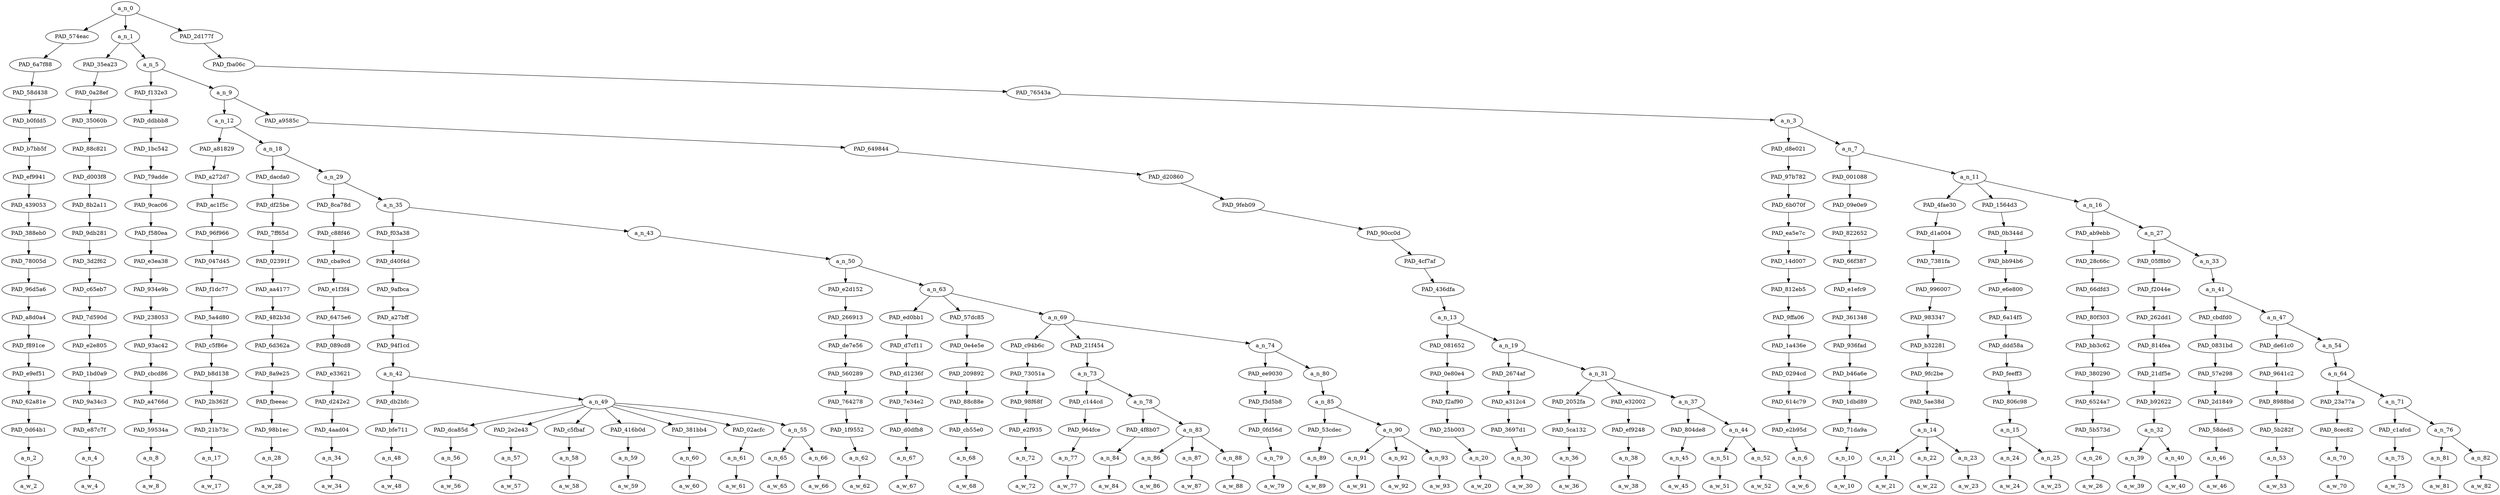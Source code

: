 strict digraph "" {
	a_n_0	[div_dir=1,
		index=0,
		level=17,
		pos="25.779276207010582,17!",
		text_span="[0, 1, 2, 3, 4, 5, 6, 7, 8, 9, 10, 11, 12, 13, 14, 15, 16, 17, 18, 19, 20, 21, 22, 23, 24, 25, 26, 27, 28, 29, 30, 31, 32, 33, 34, \
35, 36, 37, 38, 39, 40, 41, 42, 43, 44, 45, 46, 47, 48, 49, 50, 51]",
		value=1.00000000];
	PAD_574eac	[div_dir=-1,
		index=1,
		level=16,
		pos="35.0,16!",
		text_span="[35]",
		value=0.01232202];
	a_n_0 -> PAD_574eac;
	a_n_1	[div_dir=1,
		index=0,
		level=16,
		pos="4.682229662698413,16!",
		text_span="[0, 1, 2, 3, 4, 5, 6, 7, 8, 9, 10, 11, 12, 13, 14, 15, 16, 17, 18, 19, 20, 21, 22, 23, 24, 25, 26, 27, 28, 29, 30, 31, 32, 33, 34]",
		value=0.72800633];
	a_n_0 -> a_n_1;
	PAD_2d177f	[div_dir=1,
		index=2,
		level=16,
		pos="37.655598958333336,16!",
		text_span="[36, 37, 38, 39, 40, 41, 42, 43, 44, 45, 46, 47, 48, 49, 50, 51]",
		value=0.25953545];
	a_n_0 -> PAD_2d177f;
	PAD_6a7f88	[div_dir=-1,
		index=2,
		level=15,
		pos="35.0,15!",
		text_span="[35]",
		value=0.01232202];
	PAD_574eac -> PAD_6a7f88;
	PAD_58d438	[div_dir=-1,
		index=3,
		level=14,
		pos="35.0,14!",
		text_span="[35]",
		value=0.01232202];
	PAD_6a7f88 -> PAD_58d438;
	PAD_b0fdd5	[div_dir=-1,
		index=4,
		level=13,
		pos="35.0,13!",
		text_span="[35]",
		value=0.01232202];
	PAD_58d438 -> PAD_b0fdd5;
	PAD_b7bb5f	[div_dir=-1,
		index=5,
		level=12,
		pos="35.0,12!",
		text_span="[35]",
		value=0.01232202];
	PAD_b0fdd5 -> PAD_b7bb5f;
	PAD_ef9941	[div_dir=-1,
		index=6,
		level=11,
		pos="35.0,11!",
		text_span="[35]",
		value=0.01232202];
	PAD_b7bb5f -> PAD_ef9941;
	PAD_439053	[div_dir=-1,
		index=7,
		level=10,
		pos="35.0,10!",
		text_span="[35]",
		value=0.01232202];
	PAD_ef9941 -> PAD_439053;
	PAD_388eb0	[div_dir=-1,
		index=8,
		level=9,
		pos="35.0,9!",
		text_span="[35]",
		value=0.01232202];
	PAD_439053 -> PAD_388eb0;
	PAD_78005d	[div_dir=-1,
		index=8,
		level=8,
		pos="35.0,8!",
		text_span="[35]",
		value=0.01232202];
	PAD_388eb0 -> PAD_78005d;
	PAD_96d5a6	[div_dir=-1,
		index=9,
		level=7,
		pos="35.0,7!",
		text_span="[35]",
		value=0.01232202];
	PAD_78005d -> PAD_96d5a6;
	PAD_a8d0a4	[div_dir=-1,
		index=11,
		level=6,
		pos="35.0,6!",
		text_span="[35]",
		value=0.01232202];
	PAD_96d5a6 -> PAD_a8d0a4;
	PAD_f891ce	[div_dir=-1,
		index=14,
		level=5,
		pos="35.0,5!",
		text_span="[35]",
		value=0.01232202];
	PAD_a8d0a4 -> PAD_f891ce;
	PAD_e9ef51	[div_dir=-1,
		index=16,
		level=4,
		pos="35.0,4!",
		text_span="[35]",
		value=0.01232202];
	PAD_f891ce -> PAD_e9ef51;
	PAD_62a81e	[div_dir=-1,
		index=20,
		level=3,
		pos="35.0,3!",
		text_span="[35]",
		value=0.01232202];
	PAD_e9ef51 -> PAD_62a81e;
	PAD_0d64b1	[div_dir=-1,
		index=29,
		level=2,
		pos="35.0,2!",
		text_span="[35]",
		value=0.01232202];
	PAD_62a81e -> PAD_0d64b1;
	a_n_2	[div_dir=-1,
		index=35,
		level=1,
		pos="35.0,1!",
		text_span="[35]",
		value=0.01232202];
	PAD_0d64b1 -> a_n_2;
	a_w_2	[div_dir=0,
		index=35,
		level=0,
		pos="35,0!",
		text_span="[35]",
		value=mentions];
	a_n_2 -> a_w_2;
	PAD_35ea23	[div_dir=1,
		index=0,
		level=15,
		pos="0.0,15!",
		text_span="[0]",
		value=0.01221490];
	a_n_1 -> PAD_35ea23;
	a_n_5	[div_dir=1,
		index=1,
		level=15,
		pos="9.364459325396826,15!",
		text_span="[1, 2, 3, 4, 5, 6, 7, 8, 9, 10, 11, 12, 13, 14, 15, 16, 17, 18, 19, 20, 21, 22, 23, 24, 25, 26, 27, 28, 29, 30, 31, 32, 33, 34]",
		value=0.71568538];
	a_n_1 -> a_n_5;
	PAD_0a28ef	[div_dir=1,
		index=0,
		level=14,
		pos="0.0,14!",
		text_span="[0]",
		value=0.01221490];
	PAD_35ea23 -> PAD_0a28ef;
	PAD_35060b	[div_dir=1,
		index=0,
		level=13,
		pos="0.0,13!",
		text_span="[0]",
		value=0.01221490];
	PAD_0a28ef -> PAD_35060b;
	PAD_88c821	[div_dir=1,
		index=0,
		level=12,
		pos="0.0,12!",
		text_span="[0]",
		value=0.01221490];
	PAD_35060b -> PAD_88c821;
	PAD_d003f8	[div_dir=1,
		index=0,
		level=11,
		pos="0.0,11!",
		text_span="[0]",
		value=0.01221490];
	PAD_88c821 -> PAD_d003f8;
	PAD_8b2a11	[div_dir=1,
		index=0,
		level=10,
		pos="0.0,10!",
		text_span="[0]",
		value=0.01221490];
	PAD_d003f8 -> PAD_8b2a11;
	PAD_9db281	[div_dir=1,
		index=0,
		level=9,
		pos="0.0,9!",
		text_span="[0]",
		value=0.01221490];
	PAD_8b2a11 -> PAD_9db281;
	PAD_3d2f62	[div_dir=1,
		index=0,
		level=8,
		pos="0.0,8!",
		text_span="[0]",
		value=0.01221490];
	PAD_9db281 -> PAD_3d2f62;
	PAD_c65eb7	[div_dir=1,
		index=0,
		level=7,
		pos="0.0,7!",
		text_span="[0]",
		value=0.01221490];
	PAD_3d2f62 -> PAD_c65eb7;
	PAD_7d590d	[div_dir=1,
		index=0,
		level=6,
		pos="0.0,6!",
		text_span="[0]",
		value=0.01221490];
	PAD_c65eb7 -> PAD_7d590d;
	PAD_e2e805	[div_dir=1,
		index=0,
		level=5,
		pos="0.0,5!",
		text_span="[0]",
		value=0.01221490];
	PAD_7d590d -> PAD_e2e805;
	PAD_1bd0a9	[div_dir=1,
		index=0,
		level=4,
		pos="0.0,4!",
		text_span="[0]",
		value=0.01221490];
	PAD_e2e805 -> PAD_1bd0a9;
	PAD_9a34c3	[div_dir=1,
		index=0,
		level=3,
		pos="0.0,3!",
		text_span="[0]",
		value=0.01221490];
	PAD_1bd0a9 -> PAD_9a34c3;
	PAD_e87c7f	[div_dir=1,
		index=0,
		level=2,
		pos="0.0,2!",
		text_span="[0]",
		value=0.01221490];
	PAD_9a34c3 -> PAD_e87c7f;
	a_n_4	[div_dir=1,
		index=0,
		level=1,
		pos="0.0,1!",
		text_span="[0]",
		value=0.01221490];
	PAD_e87c7f -> a_n_4;
	a_w_4	[div_dir=0,
		index=0,
		level=0,
		pos="0,0!",
		text_span="[0]",
		value=see];
	a_n_4 -> a_w_4;
	PAD_f132e3	[div_dir=1,
		index=1,
		level=14,
		pos="1.0,14!",
		text_span="[1]",
		value=0.01204780];
	a_n_5 -> PAD_f132e3;
	a_n_9	[div_dir=1,
		index=2,
		level=14,
		pos="17.728918650793652,14!",
		text_span="[2, 3, 4, 5, 6, 7, 8, 9, 10, 11, 12, 13, 14, 15, 16, 17, 18, 19, 20, 21, 22, 23, 24, 25, 26, 27, 28, 29, 30, 31, 32, 33, 34]",
		value=0.70353829];
	a_n_5 -> a_n_9;
	PAD_ddbbb8	[div_dir=1,
		index=1,
		level=13,
		pos="1.0,13!",
		text_span="[1]",
		value=0.01204780];
	PAD_f132e3 -> PAD_ddbbb8;
	PAD_1bc542	[div_dir=1,
		index=1,
		level=12,
		pos="1.0,12!",
		text_span="[1]",
		value=0.01204780];
	PAD_ddbbb8 -> PAD_1bc542;
	PAD_79adde	[div_dir=1,
		index=1,
		level=11,
		pos="1.0,11!",
		text_span="[1]",
		value=0.01204780];
	PAD_1bc542 -> PAD_79adde;
	PAD_9cac06	[div_dir=1,
		index=1,
		level=10,
		pos="1.0,10!",
		text_span="[1]",
		value=0.01204780];
	PAD_79adde -> PAD_9cac06;
	PAD_f580ea	[div_dir=1,
		index=1,
		level=9,
		pos="1.0,9!",
		text_span="[1]",
		value=0.01204780];
	PAD_9cac06 -> PAD_f580ea;
	PAD_e3ea38	[div_dir=1,
		index=1,
		level=8,
		pos="1.0,8!",
		text_span="[1]",
		value=0.01204780];
	PAD_f580ea -> PAD_e3ea38;
	PAD_934e9b	[div_dir=1,
		index=1,
		level=7,
		pos="1.0,7!",
		text_span="[1]",
		value=0.01204780];
	PAD_e3ea38 -> PAD_934e9b;
	PAD_238053	[div_dir=1,
		index=1,
		level=6,
		pos="1.0,6!",
		text_span="[1]",
		value=0.01204780];
	PAD_934e9b -> PAD_238053;
	PAD_93ac42	[div_dir=1,
		index=1,
		level=5,
		pos="1.0,5!",
		text_span="[1]",
		value=0.01204780];
	PAD_238053 -> PAD_93ac42;
	PAD_cbcd86	[div_dir=1,
		index=1,
		level=4,
		pos="1.0,4!",
		text_span="[1]",
		value=0.01204780];
	PAD_93ac42 -> PAD_cbcd86;
	PAD_a4766d	[div_dir=1,
		index=1,
		level=3,
		pos="1.0,3!",
		text_span="[1]",
		value=0.01204780];
	PAD_cbcd86 -> PAD_a4766d;
	PAD_59534a	[div_dir=1,
		index=1,
		level=2,
		pos="1.0,2!",
		text_span="[1]",
		value=0.01204780];
	PAD_a4766d -> PAD_59534a;
	a_n_8	[div_dir=1,
		index=1,
		level=1,
		pos="1.0,1!",
		text_span="[1]",
		value=0.01204780];
	PAD_59534a -> a_n_8;
	a_w_8	[div_dir=0,
		index=1,
		level=0,
		pos="1,0!",
		text_span="[1]",
		value=how];
	a_n_8 -> a_w_8;
	a_n_12	[div_dir=1,
		index=2,
		level=13,
		pos="3.6870039682539684,13!",
		text_span="[2, 3, 4, 5, 6, 7, 8, 9, 10, 11, 12, 13, 14, 15, 16, 17, 18, 19, 20, 21, 22, 23, 24, 25, 26, 27]",
		value=0.58201763];
	a_n_9 -> a_n_12;
	PAD_a9585c	[div_dir=1,
		index=3,
		level=13,
		pos="31.770833333333332,13!",
		text_span="[28, 29, 30, 31, 32, 33, 34]",
		value=0.12142546];
	a_n_9 -> PAD_a9585c;
	PAD_a81829	[div_dir=-1,
		index=2,
		level=12,
		pos="2.0,12!",
		text_span="[2]",
		value=0.03362393];
	a_n_12 -> PAD_a81829;
	a_n_18	[div_dir=1,
		index=3,
		level=12,
		pos="5.374007936507937,12!",
		text_span="[3, 4, 5, 6, 7, 8, 9, 10, 11, 12, 13, 14, 15, 16, 17, 18, 19, 20, 21, 22, 23, 24, 25, 26, 27]",
		value=0.54831113];
	a_n_12 -> a_n_18;
	PAD_a272d7	[div_dir=-1,
		index=2,
		level=11,
		pos="2.0,11!",
		text_span="[2]",
		value=0.03362393];
	PAD_a81829 -> PAD_a272d7;
	PAD_ac1f5c	[div_dir=-1,
		index=2,
		level=10,
		pos="2.0,10!",
		text_span="[2]",
		value=0.03362393];
	PAD_a272d7 -> PAD_ac1f5c;
	PAD_96f966	[div_dir=-1,
		index=2,
		level=9,
		pos="2.0,9!",
		text_span="[2]",
		value=0.03362393];
	PAD_ac1f5c -> PAD_96f966;
	PAD_047d45	[div_dir=-1,
		index=2,
		level=8,
		pos="2.0,8!",
		text_span="[2]",
		value=0.03362393];
	PAD_96f966 -> PAD_047d45;
	PAD_f1dc77	[div_dir=-1,
		index=2,
		level=7,
		pos="2.0,7!",
		text_span="[2]",
		value=0.03362393];
	PAD_047d45 -> PAD_f1dc77;
	PAD_5a4d80	[div_dir=-1,
		index=2,
		level=6,
		pos="2.0,6!",
		text_span="[2]",
		value=0.03362393];
	PAD_f1dc77 -> PAD_5a4d80;
	PAD_c5f86e	[div_dir=-1,
		index=2,
		level=5,
		pos="2.0,5!",
		text_span="[2]",
		value=0.03362393];
	PAD_5a4d80 -> PAD_c5f86e;
	PAD_b8d138	[div_dir=-1,
		index=2,
		level=4,
		pos="2.0,4!",
		text_span="[2]",
		value=0.03362393];
	PAD_c5f86e -> PAD_b8d138;
	PAD_2b362f	[div_dir=-1,
		index=2,
		level=3,
		pos="2.0,3!",
		text_span="[2]",
		value=0.03362393];
	PAD_b8d138 -> PAD_2b362f;
	PAD_21b73c	[div_dir=-1,
		index=2,
		level=2,
		pos="2.0,2!",
		text_span="[2]",
		value=0.03362393];
	PAD_2b362f -> PAD_21b73c;
	a_n_17	[div_dir=-1,
		index=2,
		level=1,
		pos="2.0,1!",
		text_span="[2]",
		value=0.03362393];
	PAD_21b73c -> a_n_17;
	a_w_17	[div_dir=0,
		index=2,
		level=0,
		pos="2,0!",
		text_span="[2]",
		value=lefties];
	a_n_17 -> a_w_17;
	PAD_dacda0	[div_dir=1,
		index=3,
		level=11,
		pos="3.0,11!",
		text_span="[3]",
		value=0.01084478];
	a_n_18 -> PAD_dacda0;
	a_n_29	[div_dir=1,
		index=4,
		level=11,
		pos="7.7480158730158735,11!",
		text_span="[4, 5, 6, 7, 8, 9, 10, 11, 12, 13, 14, 15, 16, 17, 18, 19, 20, 21, 22, 23, 24, 25, 26, 27]",
		value=0.53737691];
	a_n_18 -> a_n_29;
	PAD_df25be	[div_dir=1,
		index=3,
		level=10,
		pos="3.0,10!",
		text_span="[3]",
		value=0.01084478];
	PAD_dacda0 -> PAD_df25be;
	PAD_7ff65d	[div_dir=1,
		index=3,
		level=9,
		pos="3.0,9!",
		text_span="[3]",
		value=0.01084478];
	PAD_df25be -> PAD_7ff65d;
	PAD_02391f	[div_dir=1,
		index=3,
		level=8,
		pos="3.0,8!",
		text_span="[3]",
		value=0.01084478];
	PAD_7ff65d -> PAD_02391f;
	PAD_aa4177	[div_dir=1,
		index=3,
		level=7,
		pos="3.0,7!",
		text_span="[3]",
		value=0.01084478];
	PAD_02391f -> PAD_aa4177;
	PAD_482b3d	[div_dir=1,
		index=3,
		level=6,
		pos="3.0,6!",
		text_span="[3]",
		value=0.01084478];
	PAD_aa4177 -> PAD_482b3d;
	PAD_6d362a	[div_dir=1,
		index=3,
		level=5,
		pos="3.0,5!",
		text_span="[3]",
		value=0.01084478];
	PAD_482b3d -> PAD_6d362a;
	PAD_8a9e25	[div_dir=1,
		index=3,
		level=4,
		pos="3.0,4!",
		text_span="[3]",
		value=0.01084478];
	PAD_6d362a -> PAD_8a9e25;
	PAD_fbeeac	[div_dir=1,
		index=3,
		level=3,
		pos="3.0,3!",
		text_span="[3]",
		value=0.01084478];
	PAD_8a9e25 -> PAD_fbeeac;
	PAD_98b1ec	[div_dir=1,
		index=3,
		level=2,
		pos="3.0,2!",
		text_span="[3]",
		value=0.01084478];
	PAD_fbeeac -> PAD_98b1ec;
	a_n_28	[div_dir=1,
		index=3,
		level=1,
		pos="3.0,1!",
		text_span="[3]",
		value=0.01084478];
	PAD_98b1ec -> a_n_28;
	a_w_28	[div_dir=0,
		index=3,
		level=0,
		pos="3,0!",
		text_span="[3]",
		value=turn];
	a_n_28 -> a_w_28;
	PAD_8ca78d	[div_dir=1,
		index=4,
		level=10,
		pos="4.0,10!",
		text_span="[4]",
		value=0.00906432];
	a_n_29 -> PAD_8ca78d;
	a_n_35	[div_dir=1,
		index=5,
		level=10,
		pos="11.496031746031747,10!",
		text_span="[5, 6, 7, 8, 9, 10, 11, 12, 13, 14, 15, 16, 17, 18, 19, 20, 21, 22, 23, 24, 25, 26, 27]",
		value=0.52822271];
	a_n_29 -> a_n_35;
	PAD_c88f46	[div_dir=1,
		index=4,
		level=9,
		pos="4.0,9!",
		text_span="[4]",
		value=0.00906432];
	PAD_8ca78d -> PAD_c88f46;
	PAD_cba9cd	[div_dir=1,
		index=4,
		level=8,
		pos="4.0,8!",
		text_span="[4]",
		value=0.00906432];
	PAD_c88f46 -> PAD_cba9cd;
	PAD_e1f3f4	[div_dir=1,
		index=4,
		level=7,
		pos="4.0,7!",
		text_span="[4]",
		value=0.00906432];
	PAD_cba9cd -> PAD_e1f3f4;
	PAD_6475e6	[div_dir=1,
		index=4,
		level=6,
		pos="4.0,6!",
		text_span="[4]",
		value=0.00906432];
	PAD_e1f3f4 -> PAD_6475e6;
	PAD_089cd8	[div_dir=1,
		index=4,
		level=5,
		pos="4.0,5!",
		text_span="[4]",
		value=0.00906432];
	PAD_6475e6 -> PAD_089cd8;
	PAD_e33621	[div_dir=1,
		index=4,
		level=4,
		pos="4.0,4!",
		text_span="[4]",
		value=0.00906432];
	PAD_089cd8 -> PAD_e33621;
	PAD_d242e2	[div_dir=1,
		index=4,
		level=3,
		pos="4.0,3!",
		text_span="[4]",
		value=0.00906432];
	PAD_e33621 -> PAD_d242e2;
	PAD_4aad04	[div_dir=1,
		index=4,
		level=2,
		pos="4.0,2!",
		text_span="[4]",
		value=0.00906432];
	PAD_d242e2 -> PAD_4aad04;
	a_n_34	[div_dir=1,
		index=4,
		level=1,
		pos="4.0,1!",
		text_span="[4]",
		value=0.00906432];
	PAD_4aad04 -> a_n_34;
	a_w_34	[div_dir=0,
		index=4,
		level=0,
		pos="4,0!",
		text_span="[4]",
		value=on];
	a_n_34 -> a_w_34;
	PAD_f03a38	[div_dir=1,
		index=5,
		level=9,
		pos="7.464285714285714,9!",
		text_span="[5, 6, 7, 8, 9, 10, 11, 12, 13]",
		value=0.16686672];
	a_n_35 -> PAD_f03a38;
	a_n_43	[div_dir=1,
		index=6,
		level=9,
		pos="15.527777777777779,9!",
		text_span="[14, 15, 16, 17, 18, 19, 20, 21, 22, 23, 24, 25, 26, 27]",
		value=0.36127272];
	a_n_35 -> a_n_43;
	PAD_d40f4d	[div_dir=1,
		index=5,
		level=8,
		pos="7.464285714285714,8!",
		text_span="[5, 6, 7, 8, 9, 10, 11, 12, 13]",
		value=0.16686672];
	PAD_f03a38 -> PAD_d40f4d;
	PAD_9afbca	[div_dir=1,
		index=5,
		level=7,
		pos="7.464285714285714,7!",
		text_span="[5, 6, 7, 8, 9, 10, 11, 12, 13]",
		value=0.16686672];
	PAD_d40f4d -> PAD_9afbca;
	PAD_a27bff	[div_dir=1,
		index=5,
		level=6,
		pos="7.464285714285714,6!",
		text_span="[5, 6, 7, 8, 9, 10, 11, 12, 13]",
		value=0.16686672];
	PAD_9afbca -> PAD_a27bff;
	PAD_94f1cd	[div_dir=1,
		index=5,
		level=5,
		pos="7.464285714285714,5!",
		text_span="[5, 6, 7, 8, 9, 10, 11, 12, 13]",
		value=0.16686672];
	PAD_a27bff -> PAD_94f1cd;
	a_n_42	[div_dir=1,
		index=5,
		level=4,
		pos="7.464285714285714,4!",
		text_span="[5, 6, 7, 8, 9, 10, 11, 12, 13]",
		value=0.16686672];
	PAD_94f1cd -> a_n_42;
	PAD_db2bfc	[div_dir=1,
		index=5,
		level=3,
		pos="5.0,3!",
		text_span="[5]",
		value=0.00960771];
	a_n_42 -> PAD_db2bfc;
	a_n_49	[div_dir=1,
		index=6,
		level=3,
		pos="9.928571428571429,3!",
		text_span="[6, 7, 8, 9, 10, 11, 12, 13]",
		value=0.15721992];
	a_n_42 -> a_n_49;
	PAD_bfe711	[div_dir=1,
		index=5,
		level=2,
		pos="5.0,2!",
		text_span="[5]",
		value=0.00960771];
	PAD_db2bfc -> PAD_bfe711;
	a_n_48	[div_dir=1,
		index=5,
		level=1,
		pos="5.0,1!",
		text_span="[5]",
		value=0.00960771];
	PAD_bfe711 -> a_n_48;
	a_w_48	[div_dir=0,
		index=5,
		level=0,
		pos="5,0!",
		text_span="[5]",
		value=their];
	a_n_48 -> a_w_48;
	PAD_dca85d	[div_dir=1,
		index=7,
		level=2,
		pos="8.0,2!",
		text_span="[8]",
		value=0.02132159];
	a_n_49 -> PAD_dca85d;
	PAD_2e2e43	[div_dir=1,
		index=8,
		level=2,
		pos="9.0,2!",
		text_span="[9]",
		value=0.00910811];
	a_n_49 -> PAD_2e2e43;
	PAD_c5fbaf	[div_dir=1,
		index=9,
		level=2,
		pos="10.0,2!",
		text_span="[10]",
		value=0.01639297];
	a_n_49 -> PAD_c5fbaf;
	PAD_416b0d	[div_dir=-1,
		index=10,
		level=2,
		pos="11.0,2!",
		text_span="[11]",
		value=0.02381364];
	a_n_49 -> PAD_416b0d;
	PAD_381bb4	[div_dir=1,
		index=11,
		level=2,
		pos="12.0,2!",
		text_span="[12]",
		value=0.03211490];
	a_n_49 -> PAD_381bb4;
	PAD_02acfc	[div_dir=-1,
		index=12,
		level=2,
		pos="13.0,2!",
		text_span="[13]",
		value=0.01892168];
	a_n_49 -> PAD_02acfc;
	a_n_55	[div_dir=1,
		index=6,
		level=2,
		pos="6.5,2!",
		text_span="[6, 7]",
		value=0.03552168];
	a_n_49 -> a_n_55;
	a_n_56	[div_dir=1,
		index=8,
		level=1,
		pos="8.0,1!",
		text_span="[8]",
		value=0.02132159];
	PAD_dca85d -> a_n_56;
	a_w_56	[div_dir=0,
		index=8,
		level=0,
		pos="8,0!",
		text_span="[8]",
		value=aung];
	a_n_56 -> a_w_56;
	a_n_57	[div_dir=1,
		index=9,
		level=1,
		pos="9.0,1!",
		text_span="[9]",
		value=0.00910811];
	PAD_2e2e43 -> a_n_57;
	a_w_57	[div_dir=0,
		index=9,
		level=0,
		pos="9,0!",
		text_span="[9]",
		value=san];
	a_n_57 -> a_w_57;
	a_n_58	[div_dir=1,
		index=10,
		level=1,
		pos="10.0,1!",
		text_span="[10]",
		value=0.01639297];
	PAD_c5fbaf -> a_n_58;
	a_w_58	[div_dir=0,
		index=10,
		level=0,
		pos="10,0!",
		text_span="[10]",
		value=suu];
	a_n_58 -> a_w_58;
	a_n_59	[div_dir=-1,
		index=11,
		level=1,
		pos="11.0,1!",
		text_span="[11]",
		value=0.02381364];
	PAD_416b0d -> a_n_59;
	a_w_59	[div_dir=0,
		index=11,
		level=0,
		pos="11,0!",
		text_span="[11]",
		value=kyi];
	a_n_59 -> a_w_59;
	a_n_60	[div_dir=1,
		index=12,
		level=1,
		pos="12.0,1!",
		text_span="[12]",
		value=0.03211490];
	PAD_381bb4 -> a_n_60;
	a_w_60	[div_dir=0,
		index=12,
		level=0,
		pos="12,0!",
		text_span="[12]",
		value=mynarmar];
	a_n_60 -> a_w_60;
	a_n_61	[div_dir=-1,
		index=13,
		level=1,
		pos="13.0,1!",
		text_span="[13]",
		value=0.01892168];
	PAD_02acfc -> a_n_61;
	a_w_61	[div_dir=0,
		index=13,
		level=0,
		pos="13,0!",
		text_span="[13]",
		value=cos];
	a_n_61 -> a_w_61;
	a_n_65	[div_dir=-1,
		index=6,
		level=1,
		pos="6.0,1!",
		text_span="[6]",
		value=0.01977498];
	a_n_55 -> a_n_65;
	a_n_66	[div_dir=1,
		index=7,
		level=1,
		pos="7.0,1!",
		text_span="[7]",
		value=0.01573858];
	a_n_55 -> a_n_66;
	a_w_65	[div_dir=0,
		index=6,
		level=0,
		pos="6,0!",
		text_span="[6]",
		value=poster];
	a_n_65 -> a_w_65;
	a_w_66	[div_dir=0,
		index=7,
		level=0,
		pos="7,0!",
		text_span="[7]",
		value=girl];
	a_n_66 -> a_w_66;
	a_n_50	[div_dir=1,
		index=6,
		level=8,
		pos="15.527777777777779,8!",
		text_span="[14, 15, 16, 17, 18, 19, 20, 21, 22, 23, 24, 25, 26, 27]",
		value=0.36119701];
	a_n_43 -> a_n_50;
	PAD_e2d152	[div_dir=1,
		index=6,
		level=7,
		pos="14.0,7!",
		text_span="[14]",
		value=0.00876643];
	a_n_50 -> PAD_e2d152;
	a_n_63	[div_dir=1,
		index=7,
		level=7,
		pos="17.055555555555557,7!",
		text_span="[15, 16, 17, 18, 19, 20, 21, 22, 23, 24, 25, 26, 27]",
		value=0.35235487];
	a_n_50 -> a_n_63;
	PAD_266913	[div_dir=1,
		index=6,
		level=6,
		pos="14.0,6!",
		text_span="[14]",
		value=0.00876643];
	PAD_e2d152 -> PAD_266913;
	PAD_de7e56	[div_dir=1,
		index=6,
		level=5,
		pos="14.0,5!",
		text_span="[14]",
		value=0.00876643];
	PAD_266913 -> PAD_de7e56;
	PAD_560289	[div_dir=1,
		index=6,
		level=4,
		pos="14.0,4!",
		text_span="[14]",
		value=0.00876643];
	PAD_de7e56 -> PAD_560289;
	PAD_764278	[div_dir=1,
		index=7,
		level=3,
		pos="14.0,3!",
		text_span="[14]",
		value=0.00876643];
	PAD_560289 -> PAD_764278;
	PAD_1f9552	[div_dir=1,
		index=13,
		level=2,
		pos="14.0,2!",
		text_span="[14]",
		value=0.00876643];
	PAD_764278 -> PAD_1f9552;
	a_n_62	[div_dir=1,
		index=14,
		level=1,
		pos="14.0,1!",
		text_span="[14]",
		value=0.00876643];
	PAD_1f9552 -> a_n_62;
	a_w_62	[div_dir=0,
		index=14,
		level=0,
		pos="14,0!",
		text_span="[14]",
		value=she];
	a_n_62 -> a_w_62;
	PAD_ed0bb1	[div_dir=1,
		index=7,
		level=6,
		pos="15.0,6!",
		text_span="[15]",
		value=0.00826729];
	a_n_63 -> PAD_ed0bb1;
	PAD_57dc85	[div_dir=-1,
		index=8,
		level=6,
		pos="16.0,6!",
		text_span="[16]",
		value=0.00766340];
	a_n_63 -> PAD_57dc85;
	a_n_69	[div_dir=1,
		index=9,
		level=6,
		pos="20.166666666666668,6!",
		text_span="[17, 18, 19, 20, 21, 22, 23, 24, 25, 26, 27]",
		value=0.33635223];
	a_n_63 -> a_n_69;
	PAD_d7cf11	[div_dir=1,
		index=7,
		level=5,
		pos="15.0,5!",
		text_span="[15]",
		value=0.00826729];
	PAD_ed0bb1 -> PAD_d7cf11;
	PAD_d1236f	[div_dir=1,
		index=7,
		level=4,
		pos="15.0,4!",
		text_span="[15]",
		value=0.00826729];
	PAD_d7cf11 -> PAD_d1236f;
	PAD_7e34e2	[div_dir=1,
		index=8,
		level=3,
		pos="15.0,3!",
		text_span="[15]",
		value=0.00826729];
	PAD_d1236f -> PAD_7e34e2;
	PAD_d0dfb8	[div_dir=1,
		index=14,
		level=2,
		pos="15.0,2!",
		text_span="[15]",
		value=0.00826729];
	PAD_7e34e2 -> PAD_d0dfb8;
	a_n_67	[div_dir=1,
		index=15,
		level=1,
		pos="15.0,1!",
		text_span="[15]",
		value=0.00826729];
	PAD_d0dfb8 -> a_n_67;
	a_w_67	[div_dir=0,
		index=15,
		level=0,
		pos="15,0!",
		text_span="[15]",
		value=will];
	a_n_67 -> a_w_67;
	PAD_0e4e5e	[div_dir=-1,
		index=8,
		level=5,
		pos="16.0,5!",
		text_span="[16]",
		value=0.00766340];
	PAD_57dc85 -> PAD_0e4e5e;
	PAD_209892	[div_dir=-1,
		index=8,
		level=4,
		pos="16.0,4!",
		text_span="[16]",
		value=0.00766340];
	PAD_0e4e5e -> PAD_209892;
	PAD_88c88e	[div_dir=-1,
		index=9,
		level=3,
		pos="16.0,3!",
		text_span="[16]",
		value=0.00766340];
	PAD_209892 -> PAD_88c88e;
	PAD_cb55e0	[div_dir=-1,
		index=15,
		level=2,
		pos="16.0,2!",
		text_span="[16]",
		value=0.00766340];
	PAD_88c88e -> PAD_cb55e0;
	a_n_68	[div_dir=-1,
		index=16,
		level=1,
		pos="16.0,1!",
		text_span="[16]",
		value=0.00766340];
	PAD_cb55e0 -> a_n_68;
	a_w_68	[div_dir=0,
		index=16,
		level=0,
		pos="16,0!",
		text_span="[16]",
		value=not];
	a_n_68 -> a_w_68;
	PAD_c94b6c	[div_dir=-1,
		index=9,
		level=5,
		pos="17.0,5!",
		text_span="[17]",
		value=0.01841530];
	a_n_69 -> PAD_c94b6c;
	PAD_21f454	[div_dir=1,
		index=10,
		level=5,
		pos="19.5,5!",
		text_span="[18, 19, 20, 21, 22]",
		value=0.15636437];
	a_n_69 -> PAD_21f454;
	a_n_74	[div_dir=1,
		index=11,
		level=5,
		pos="24.0,5!",
		text_span="[23, 24, 25, 26, 27]",
		value=0.16149684];
	a_n_69 -> a_n_74;
	PAD_73051a	[div_dir=-1,
		index=9,
		level=4,
		pos="17.0,4!",
		text_span="[17]",
		value=0.01841530];
	PAD_c94b6c -> PAD_73051a;
	PAD_98f68f	[div_dir=-1,
		index=10,
		level=3,
		pos="17.0,3!",
		text_span="[17]",
		value=0.01841530];
	PAD_73051a -> PAD_98f68f;
	PAD_e2f935	[div_dir=-1,
		index=16,
		level=2,
		pos="17.0,2!",
		text_span="[17]",
		value=0.01841530];
	PAD_98f68f -> PAD_e2f935;
	a_n_72	[div_dir=-1,
		index=17,
		level=1,
		pos="17.0,1!",
		text_span="[17]",
		value=0.01841530];
	PAD_e2f935 -> a_n_72;
	a_w_72	[div_dir=0,
		index=17,
		level=0,
		pos="17,0!",
		text_span="[17]",
		value=bend];
	a_n_72 -> a_w_72;
	a_n_73	[div_dir=1,
		index=10,
		level=4,
		pos="19.5,4!",
		text_span="[18, 19, 20, 21, 22]",
		value=0.15636437];
	PAD_21f454 -> a_n_73;
	PAD_c144cd	[div_dir=1,
		index=11,
		level=3,
		pos="18.0,3!",
		text_span="[18]",
		value=0.01055410];
	a_n_73 -> PAD_c144cd;
	a_n_78	[div_dir=1,
		index=12,
		level=3,
		pos="21.0,3!",
		text_span="[19, 20, 21, 22]",
		value=0.14578852];
	a_n_73 -> a_n_78;
	PAD_964fce	[div_dir=1,
		index=17,
		level=2,
		pos="18.0,2!",
		text_span="[18]",
		value=0.01055410];
	PAD_c144cd -> PAD_964fce;
	a_n_77	[div_dir=1,
		index=18,
		level=1,
		pos="18.0,1!",
		text_span="[18]",
		value=0.01055410];
	PAD_964fce -> a_n_77;
	a_w_77	[div_dir=0,
		index=18,
		level=0,
		pos="18,0!",
		text_span="[18]",
		value=to];
	a_n_77 -> a_w_77;
	PAD_4f8b07	[div_dir=-1,
		index=19,
		level=2,
		pos="22.0,2!",
		text_span="[22]",
		value=0.01394162];
	a_n_78 -> PAD_4f8b07;
	a_n_83	[div_dir=1,
		index=18,
		level=2,
		pos="20.0,2!",
		text_span="[19, 20, 21]",
		value=0.13184098];
	a_n_78 -> a_n_83;
	a_n_84	[div_dir=-1,
		index=22,
		level=1,
		pos="22.0,1!",
		text_span="[22]",
		value=0.01394162];
	PAD_4f8b07 -> a_n_84;
	a_w_84	[div_dir=0,
		index=22,
		level=0,
		pos="22,0!",
		text_span="[22]",
		value=un];
	a_n_84 -> a_w_84;
	a_n_86	[div_dir=-1,
		index=19,
		level=1,
		pos="19.0,1!",
		text_span="[19]",
		value=0.07474931];
	a_n_83 -> a_n_86;
	a_n_87	[div_dir=1,
		index=20,
		level=1,
		pos="20.0,1!",
		text_span="[20]",
		value=0.03683079];
	a_n_83 -> a_n_87;
	a_n_88	[div_dir=-1,
		index=21,
		level=1,
		pos="21.0,1!",
		text_span="[21]",
		value=0.02024318];
	a_n_83 -> a_n_88;
	a_w_86	[div_dir=0,
		index=19,
		level=0,
		pos="19,0!",
		text_span="[19]",
		value=dhimmi];
	a_n_86 -> a_w_86;
	a_w_87	[div_dir=0,
		index=20,
		level=0,
		pos="20,0!",
		text_span="[20]",
		value=traitor];
	a_n_87 -> a_w_87;
	a_w_88	[div_dir=0,
		index=21,
		level=0,
		pos="21,0!",
		text_span="[21]",
		value=politicians];
	a_n_88 -> a_w_88;
	PAD_ee9030	[div_dir=1,
		index=11,
		level=4,
		pos="23.0,4!",
		text_span="[23]",
		value=0.01037614];
	a_n_74 -> PAD_ee9030;
	a_n_80	[div_dir=1,
		index=12,
		level=4,
		pos="25.0,4!",
		text_span="[24, 25, 26, 27]",
		value=0.15103941];
	a_n_74 -> a_n_80;
	PAD_f3d5b8	[div_dir=1,
		index=13,
		level=3,
		pos="23.0,3!",
		text_span="[23]",
		value=0.01037614];
	PAD_ee9030 -> PAD_f3d5b8;
	PAD_0fd56d	[div_dir=1,
		index=20,
		level=2,
		pos="23.0,2!",
		text_span="[23]",
		value=0.01037614];
	PAD_f3d5b8 -> PAD_0fd56d;
	a_n_79	[div_dir=1,
		index=23,
		level=1,
		pos="23.0,1!",
		text_span="[23]",
		value=0.01037614];
	PAD_0fd56d -> a_n_79;
	a_w_79	[div_dir=0,
		index=23,
		level=0,
		pos="23,0!",
		text_span="[23]",
		value=by];
	a_n_79 -> a_w_79;
	a_n_85	[div_dir=1,
		index=14,
		level=3,
		pos="25.0,3!",
		text_span="[24, 25, 26, 27]",
		value=0.15096444];
	a_n_80 -> a_n_85;
	PAD_53cdec	[div_dir=1,
		index=21,
		level=2,
		pos="24.0,2!",
		text_span="[24]",
		value=0.04900409];
	a_n_85 -> PAD_53cdec;
	a_n_90	[div_dir=1,
		index=22,
		level=2,
		pos="26.0,2!",
		text_span="[25, 26, 27]",
		value=0.10188538];
	a_n_85 -> a_n_90;
	a_n_89	[div_dir=1,
		index=24,
		level=1,
		pos="24.0,1!",
		text_span="[24]",
		value=0.04900409];
	PAD_53cdec -> a_n_89;
	a_w_89	[div_dir=0,
		index=24,
		level=0,
		pos="24,0!",
		text_span="[24]",
		value=appeasing];
	a_n_89 -> a_w_89;
	a_n_91	[div_dir=1,
		index=25,
		level=1,
		pos="25.0,1!",
		text_span="[25]",
		value=0.05902263];
	a_n_90 -> a_n_91;
	a_n_92	[div_dir=-1,
		index=26,
		level=1,
		pos="26.0,1!",
		text_span="[26]",
		value=0.03129360];
	a_n_90 -> a_n_92;
	a_n_93	[div_dir=1,
		index=27,
		level=1,
		pos="27.0,1!",
		text_span="[27]",
		value=0.01148626];
	a_n_90 -> a_n_93;
	a_w_91	[div_dir=0,
		index=25,
		level=0,
		pos="25,0!",
		text_span="[25]",
		value=moslems];
	a_n_91 -> a_w_91;
	a_w_92	[div_dir=0,
		index=26,
		level=0,
		pos="26,0!",
		text_span="[26]",
		value=unhcr];
	a_n_92 -> a_w_92;
	a_w_93	[div_dir=0,
		index=27,
		level=0,
		pos="27,0!",
		text_span="[27]",
		value=head];
	a_n_93 -> a_w_93;
	PAD_649844	[div_dir=1,
		index=4,
		level=12,
		pos="31.770833333333332,12!",
		text_span="[28, 29, 30, 31, 32, 33, 34]",
		value=0.12142546];
	PAD_a9585c -> PAD_649844;
	PAD_d20860	[div_dir=1,
		index=5,
		level=11,
		pos="31.770833333333332,11!",
		text_span="[28, 29, 30, 31, 32, 33, 34]",
		value=0.12142546];
	PAD_649844 -> PAD_d20860;
	PAD_9feb09	[div_dir=1,
		index=6,
		level=10,
		pos="31.770833333333332,10!",
		text_span="[28, 29, 30, 31, 32, 33, 34]",
		value=0.12142546];
	PAD_d20860 -> PAD_9feb09;
	PAD_90cc0d	[div_dir=1,
		index=7,
		level=9,
		pos="31.770833333333332,9!",
		text_span="[28, 29, 30, 31, 32, 33, 34]",
		value=0.12142546];
	PAD_9feb09 -> PAD_90cc0d;
	PAD_4cf7af	[div_dir=1,
		index=7,
		level=8,
		pos="31.770833333333332,8!",
		text_span="[28, 29, 30, 31, 32, 33, 34]",
		value=0.12142546];
	PAD_90cc0d -> PAD_4cf7af;
	PAD_436dfa	[div_dir=1,
		index=8,
		level=7,
		pos="31.770833333333332,7!",
		text_span="[28, 29, 30, 31, 32, 33, 34]",
		value=0.12142546];
	PAD_4cf7af -> PAD_436dfa;
	a_n_13	[div_dir=1,
		index=10,
		level=6,
		pos="31.770833333333332,6!",
		text_span="[28, 29, 30, 31, 32, 33, 34]",
		value=0.12142546];
	PAD_436dfa -> a_n_13;
	PAD_081652	[div_dir=1,
		index=13,
		level=5,
		pos="34.0,5!",
		text_span="[34]",
		value=0.00957056];
	a_n_13 -> PAD_081652;
	a_n_19	[div_dir=1,
		index=12,
		level=5,
		pos="29.541666666666664,5!",
		text_span="[28, 29, 30, 31, 32, 33]",
		value=0.11180659];
	a_n_13 -> a_n_19;
	PAD_0e80e4	[div_dir=1,
		index=15,
		level=4,
		pos="34.0,4!",
		text_span="[34]",
		value=0.00957056];
	PAD_081652 -> PAD_0e80e4;
	PAD_f2af90	[div_dir=1,
		index=19,
		level=3,
		pos="34.0,3!",
		text_span="[34]",
		value=0.00957056];
	PAD_0e80e4 -> PAD_f2af90;
	PAD_25b003	[div_dir=1,
		index=28,
		level=2,
		pos="34.0,2!",
		text_span="[34]",
		value=0.00957056];
	PAD_f2af90 -> PAD_25b003;
	a_n_20	[div_dir=1,
		index=34,
		level=1,
		pos="34.0,1!",
		text_span="[34]",
		value=0.00957056];
	PAD_25b003 -> a_n_20;
	a_w_20	[div_dir=0,
		index=34,
		level=0,
		pos="34,0!",
		text_span="[34]",
		value=yet];
	a_n_20 -> a_w_20;
	PAD_2674af	[div_dir=-1,
		index=13,
		level=4,
		pos="28.0,4!",
		text_span="[28]",
		value=0.01081066];
	a_n_19 -> PAD_2674af;
	a_n_31	[div_dir=1,
		index=14,
		level=4,
		pos="31.083333333333332,4!",
		text_span="[29, 30, 31, 32, 33]",
		value=0.10095105];
	a_n_19 -> a_n_31;
	PAD_a312c4	[div_dir=-1,
		index=15,
		level=3,
		pos="28.0,3!",
		text_span="[28]",
		value=0.01081066];
	PAD_2674af -> PAD_a312c4;
	PAD_3697d1	[div_dir=-1,
		index=23,
		level=2,
		pos="28.0,2!",
		text_span="[28]",
		value=0.01081066];
	PAD_a312c4 -> PAD_3697d1;
	a_n_30	[div_dir=-1,
		index=28,
		level=1,
		pos="28.0,1!",
		text_span="[28]",
		value=0.01081066];
	PAD_3697d1 -> a_n_30;
	a_w_30	[div_dir=0,
		index=28,
		level=0,
		pos="28,0!",
		text_span="[28]",
		value=is];
	a_n_30 -> a_w_30;
	PAD_2052fa	[div_dir=1,
		index=16,
		level=3,
		pos="29.0,3!",
		text_span="[29]",
		value=0.00972994];
	a_n_31 -> PAD_2052fa;
	PAD_e32002	[div_dir=-1,
		index=18,
		level=3,
		pos="33.0,3!",
		text_span="[33]",
		value=0.01511904];
	a_n_31 -> PAD_e32002;
	a_n_37	[div_dir=1,
		index=17,
		level=3,
		pos="31.25,3!",
		text_span="[30, 31, 32]",
		value=0.07604618];
	a_n_31 -> a_n_37;
	PAD_5ca132	[div_dir=1,
		index=24,
		level=2,
		pos="29.0,2!",
		text_span="[29]",
		value=0.00972994];
	PAD_2052fa -> PAD_5ca132;
	a_n_36	[div_dir=1,
		index=29,
		level=1,
		pos="29.0,1!",
		text_span="[29]",
		value=0.00972994];
	PAD_5ca132 -> a_n_36;
	a_w_36	[div_dir=0,
		index=29,
		level=0,
		pos="29,0!",
		text_span="[29]",
		value=a];
	a_n_36 -> a_w_36;
	PAD_ef9248	[div_dir=-1,
		index=27,
		level=2,
		pos="33.0,2!",
		text_span="[33]",
		value=0.01511904];
	PAD_e32002 -> PAD_ef9248;
	a_n_38	[div_dir=-1,
		index=33,
		level=1,
		pos="33.0,1!",
		text_span="[33]",
		value=0.01511904];
	PAD_ef9248 -> a_n_38;
	a_w_38	[div_dir=0,
		index=33,
		level=0,
		pos="33,0!",
		text_span="[33]",
		value=irony];
	a_n_38 -> a_w_38;
	PAD_804de8	[div_dir=1,
		index=26,
		level=2,
		pos="32.0,2!",
		text_span="[32]",
		value=0.01655721];
	a_n_37 -> PAD_804de8;
	a_n_44	[div_dir=1,
		index=25,
		level=2,
		pos="30.5,2!",
		text_span="[30, 31]",
		value=0.05944048];
	a_n_37 -> a_n_44;
	a_n_45	[div_dir=1,
		index=32,
		level=1,
		pos="32.0,1!",
		text_span="[32]",
		value=0.01655721];
	PAD_804de8 -> a_n_45;
	a_w_45	[div_dir=0,
		index=32,
		level=0,
		pos="32,0!",
		text_span="[32]",
		value=genocide];
	a_n_45 -> a_w_45;
	a_n_51	[div_dir=1,
		index=30,
		level=1,
		pos="30.0,1!",
		text_span="[30]",
		value=0.04419126];
	a_n_44 -> a_n_51;
	a_n_52	[div_dir=1,
		index=31,
		level=1,
		pos="31.0,1!",
		text_span="[31]",
		value=0.01519623];
	a_n_44 -> a_n_52;
	a_w_51	[div_dir=0,
		index=30,
		level=0,
		pos="30,0!",
		text_span="[30]",
		value=moslem];
	a_n_51 -> a_w_51;
	a_w_52	[div_dir=0,
		index=31,
		level=0,
		pos="31,0!",
		text_span="[31]",
		value=screams];
	a_n_52 -> a_w_52;
	PAD_fba06c	[div_dir=1,
		index=3,
		level=15,
		pos="37.655598958333336,15!",
		text_span="[36, 37, 38, 39, 40, 41, 42, 43, 44, 45, 46, 47, 48, 49, 50, 51]",
		value=0.25953545];
	PAD_2d177f -> PAD_fba06c;
	PAD_76543a	[div_dir=1,
		index=4,
		level=14,
		pos="37.655598958333336,14!",
		text_span="[36, 37, 38, 39, 40, 41, 42, 43, 44, 45, 46, 47, 48, 49, 50, 51]",
		value=0.25953545];
	PAD_fba06c -> PAD_76543a;
	a_n_3	[div_dir=1,
		index=5,
		level=13,
		pos="37.655598958333336,13!",
		text_span="[36, 37, 38, 39, 40, 41, 42, 43, 44, 45, 46, 47, 48, 49, 50, 51]",
		value=0.25953545];
	PAD_76543a -> a_n_3;
	PAD_d8e021	[div_dir=1,
		index=6,
		level=12,
		pos="36.0,12!",
		text_span="[36]",
		value=0.00863224];
	a_n_3 -> PAD_d8e021;
	a_n_7	[div_dir=1,
		index=7,
		level=12,
		pos="39.31119791666667,12!",
		text_span="[37, 38, 39, 40, 41, 42, 43, 44, 45, 46, 47, 48, 49, 50, 51]",
		value=0.25080491];
	a_n_3 -> a_n_7;
	PAD_97b782	[div_dir=1,
		index=7,
		level=11,
		pos="36.0,11!",
		text_span="[36]",
		value=0.00863224];
	PAD_d8e021 -> PAD_97b782;
	PAD_6b070f	[div_dir=1,
		index=8,
		level=10,
		pos="36.0,10!",
		text_span="[36]",
		value=0.00863224];
	PAD_97b782 -> PAD_6b070f;
	PAD_ea5e7c	[div_dir=1,
		index=9,
		level=9,
		pos="36.0,9!",
		text_span="[36]",
		value=0.00863224];
	PAD_6b070f -> PAD_ea5e7c;
	PAD_14d007	[div_dir=1,
		index=9,
		level=8,
		pos="36.0,8!",
		text_span="[36]",
		value=0.00863224];
	PAD_ea5e7c -> PAD_14d007;
	PAD_812eb5	[div_dir=1,
		index=10,
		level=7,
		pos="36.0,7!",
		text_span="[36]",
		value=0.00863224];
	PAD_14d007 -> PAD_812eb5;
	PAD_9ffa06	[div_dir=1,
		index=12,
		level=6,
		pos="36.0,6!",
		text_span="[36]",
		value=0.00863224];
	PAD_812eb5 -> PAD_9ffa06;
	PAD_1a436e	[div_dir=1,
		index=15,
		level=5,
		pos="36.0,5!",
		text_span="[36]",
		value=0.00863224];
	PAD_9ffa06 -> PAD_1a436e;
	PAD_0294cd	[div_dir=1,
		index=17,
		level=4,
		pos="36.0,4!",
		text_span="[36]",
		value=0.00863224];
	PAD_1a436e -> PAD_0294cd;
	PAD_614c79	[div_dir=1,
		index=21,
		level=3,
		pos="36.0,3!",
		text_span="[36]",
		value=0.00863224];
	PAD_0294cd -> PAD_614c79;
	PAD_e2b95d	[div_dir=1,
		index=30,
		level=2,
		pos="36.0,2!",
		text_span="[36]",
		value=0.00863224];
	PAD_614c79 -> PAD_e2b95d;
	a_n_6	[div_dir=1,
		index=36,
		level=1,
		pos="36.0,1!",
		text_span="[36]",
		value=0.00863224];
	PAD_e2b95d -> a_n_6;
	a_w_6	[div_dir=0,
		index=36,
		level=0,
		pos="36,0!",
		text_span="[36]",
		value=nothing];
	a_n_6 -> a_w_6;
	PAD_001088	[div_dir=1,
		index=8,
		level=11,
		pos="37.0,11!",
		text_span="[37]",
		value=0.00735377];
	a_n_7 -> PAD_001088;
	a_n_11	[div_dir=1,
		index=9,
		level=11,
		pos="41.622395833333336,11!",
		text_span="[38, 39, 40, 41, 42, 43, 44, 45, 46, 47, 48, 49, 50, 51]",
		value=0.24335560];
	a_n_7 -> a_n_11;
	PAD_09e0e9	[div_dir=1,
		index=9,
		level=10,
		pos="37.0,10!",
		text_span="[37]",
		value=0.00735377];
	PAD_001088 -> PAD_09e0e9;
	PAD_822652	[div_dir=1,
		index=10,
		level=9,
		pos="37.0,9!",
		text_span="[37]",
		value=0.00735377];
	PAD_09e0e9 -> PAD_822652;
	PAD_66f387	[div_dir=1,
		index=10,
		level=8,
		pos="37.0,8!",
		text_span="[37]",
		value=0.00735377];
	PAD_822652 -> PAD_66f387;
	PAD_e1efc9	[div_dir=1,
		index=11,
		level=7,
		pos="37.0,7!",
		text_span="[37]",
		value=0.00735377];
	PAD_66f387 -> PAD_e1efc9;
	PAD_361348	[div_dir=1,
		index=13,
		level=6,
		pos="37.0,6!",
		text_span="[37]",
		value=0.00735377];
	PAD_e1efc9 -> PAD_361348;
	PAD_936fad	[div_dir=1,
		index=16,
		level=5,
		pos="37.0,5!",
		text_span="[37]",
		value=0.00735377];
	PAD_361348 -> PAD_936fad;
	PAD_b46a6e	[div_dir=1,
		index=18,
		level=4,
		pos="37.0,4!",
		text_span="[37]",
		value=0.00735377];
	PAD_936fad -> PAD_b46a6e;
	PAD_1dbd89	[div_dir=1,
		index=22,
		level=3,
		pos="37.0,3!",
		text_span="[37]",
		value=0.00735377];
	PAD_b46a6e -> PAD_1dbd89;
	PAD_71da9a	[div_dir=1,
		index=31,
		level=2,
		pos="37.0,2!",
		text_span="[37]",
		value=0.00735377];
	PAD_1dbd89 -> PAD_71da9a;
	a_n_10	[div_dir=1,
		index=37,
		level=1,
		pos="37.0,1!",
		text_span="[37]",
		value=0.00735377];
	PAD_71da9a -> a_n_10;
	a_w_10	[div_dir=0,
		index=37,
		level=0,
		pos="37,0!",
		text_span="[37]",
		value=of];
	a_n_10 -> a_w_10;
	PAD_4fae30	[div_dir=1,
		index=10,
		level=10,
		pos="39.0,10!",
		text_span="[38, 39, 40]",
		value=0.08108055];
	a_n_11 -> PAD_4fae30;
	PAD_1564d3	[div_dir=1,
		index=11,
		level=10,
		pos="41.5,10!",
		text_span="[41, 42]",
		value=0.03066403];
	a_n_11 -> PAD_1564d3;
	a_n_16	[div_dir=1,
		index=12,
		level=10,
		pos="44.3671875,10!",
		text_span="[43, 44, 45, 46, 47, 48, 49, 50, 51]",
		value=0.13151980];
	a_n_11 -> a_n_16;
	PAD_d1a004	[div_dir=1,
		index=11,
		level=9,
		pos="39.0,9!",
		text_span="[38, 39, 40]",
		value=0.08108055];
	PAD_4fae30 -> PAD_d1a004;
	PAD_7381fa	[div_dir=1,
		index=11,
		level=8,
		pos="39.0,8!",
		text_span="[38, 39, 40]",
		value=0.08108055];
	PAD_d1a004 -> PAD_7381fa;
	PAD_996007	[div_dir=1,
		index=12,
		level=7,
		pos="39.0,7!",
		text_span="[38, 39, 40]",
		value=0.08108055];
	PAD_7381fa -> PAD_996007;
	PAD_983347	[div_dir=1,
		index=14,
		level=6,
		pos="39.0,6!",
		text_span="[38, 39, 40]",
		value=0.08108055];
	PAD_996007 -> PAD_983347;
	PAD_b32281	[div_dir=1,
		index=17,
		level=5,
		pos="39.0,5!",
		text_span="[38, 39, 40]",
		value=0.08108055];
	PAD_983347 -> PAD_b32281;
	PAD_9fc2be	[div_dir=1,
		index=19,
		level=4,
		pos="39.0,4!",
		text_span="[38, 39, 40]",
		value=0.08108055];
	PAD_b32281 -> PAD_9fc2be;
	PAD_5ae38d	[div_dir=1,
		index=23,
		level=3,
		pos="39.0,3!",
		text_span="[38, 39, 40]",
		value=0.08108055];
	PAD_9fc2be -> PAD_5ae38d;
	a_n_14	[div_dir=1,
		index=32,
		level=2,
		pos="39.0,2!",
		text_span="[38, 39, 40]",
		value=0.08108055];
	PAD_5ae38d -> a_n_14;
	a_n_21	[div_dir=-1,
		index=38,
		level=1,
		pos="38.0,1!",
		text_span="[38]",
		value=0.01129960];
	a_n_14 -> a_n_21;
	a_n_22	[div_dir=1,
		index=39,
		level=1,
		pos="39.0,1!",
		text_span="[39]",
		value=0.05156674];
	a_n_14 -> a_n_22;
	a_n_23	[div_dir=-1,
		index=40,
		level=1,
		pos="40.0,1!",
		text_span="[40]",
		value=0.01815712];
	a_n_14 -> a_n_23;
	a_w_21	[div_dir=0,
		index=38,
		level=0,
		pos="38,0!",
		text_span="[38]",
		value=ongoing];
	a_n_21 -> a_w_21;
	a_w_22	[div_dir=0,
		index=39,
		level=0,
		pos="39,0!",
		text_span="[39]",
		value=moslem1];
	a_n_22 -> a_w_22;
	a_w_23	[div_dir=0,
		index=40,
		level=0,
		pos="40,0!",
		text_span="[40]",
		value=genocide1];
	a_n_23 -> a_w_23;
	PAD_0b344d	[div_dir=1,
		index=12,
		level=9,
		pos="41.5,9!",
		text_span="[41, 42]",
		value=0.03066403];
	PAD_1564d3 -> PAD_0b344d;
	PAD_bb94b6	[div_dir=1,
		index=12,
		level=8,
		pos="41.5,8!",
		text_span="[41, 42]",
		value=0.03066403];
	PAD_0b344d -> PAD_bb94b6;
	PAD_e6e800	[div_dir=1,
		index=13,
		level=7,
		pos="41.5,7!",
		text_span="[41, 42]",
		value=0.03066403];
	PAD_bb94b6 -> PAD_e6e800;
	PAD_6a14f5	[div_dir=1,
		index=15,
		level=6,
		pos="41.5,6!",
		text_span="[41, 42]",
		value=0.03066403];
	PAD_e6e800 -> PAD_6a14f5;
	PAD_ddd58a	[div_dir=1,
		index=18,
		level=5,
		pos="41.5,5!",
		text_span="[41, 42]",
		value=0.03066403];
	PAD_6a14f5 -> PAD_ddd58a;
	PAD_feeff3	[div_dir=1,
		index=20,
		level=4,
		pos="41.5,4!",
		text_span="[41, 42]",
		value=0.03066403];
	PAD_ddd58a -> PAD_feeff3;
	PAD_806c98	[div_dir=1,
		index=24,
		level=3,
		pos="41.5,3!",
		text_span="[41, 42]",
		value=0.03066403];
	PAD_feeff3 -> PAD_806c98;
	a_n_15	[div_dir=1,
		index=33,
		level=2,
		pos="41.5,2!",
		text_span="[41, 42]",
		value=0.03066403];
	PAD_806c98 -> a_n_15;
	a_n_24	[div_dir=1,
		index=41,
		level=1,
		pos="41.0,1!",
		text_span="[41]",
		value=0.01198651];
	a_n_15 -> a_n_24;
	a_n_25	[div_dir=1,
		index=42,
		level=1,
		pos="42.0,1!",
		text_span="[42]",
		value=0.01853744];
	a_n_15 -> a_n_25;
	a_w_24	[div_dir=0,
		index=41,
		level=0,
		pos="41,0!",
		text_span="[41]",
		value=of1];
	a_n_24 -> a_w_24;
	a_w_25	[div_dir=0,
		index=42,
		level=0,
		pos="42,0!",
		text_span="[42]",
		value=christians];
	a_n_25 -> a_w_25;
	PAD_ab9ebb	[div_dir=1,
		index=13,
		level=9,
		pos="43.0,9!",
		text_span="[43]",
		value=0.00969561];
	a_n_16 -> PAD_ab9ebb;
	a_n_27	[div_dir=1,
		index=14,
		level=9,
		pos="45.734375,9!",
		text_span="[44, 45, 46, 47, 48, 49, 50, 51]",
		value=0.12180524];
	a_n_16 -> a_n_27;
	PAD_28c66c	[div_dir=1,
		index=13,
		level=8,
		pos="43.0,8!",
		text_span="[43]",
		value=0.00969561];
	PAD_ab9ebb -> PAD_28c66c;
	PAD_66dfd3	[div_dir=1,
		index=14,
		level=7,
		pos="43.0,7!",
		text_span="[43]",
		value=0.00969561];
	PAD_28c66c -> PAD_66dfd3;
	PAD_80f303	[div_dir=1,
		index=16,
		level=6,
		pos="43.0,6!",
		text_span="[43]",
		value=0.00969561];
	PAD_66dfd3 -> PAD_80f303;
	PAD_bb3c62	[div_dir=1,
		index=19,
		level=5,
		pos="43.0,5!",
		text_span="[43]",
		value=0.00969561];
	PAD_80f303 -> PAD_bb3c62;
	PAD_380290	[div_dir=1,
		index=21,
		level=4,
		pos="43.0,4!",
		text_span="[43]",
		value=0.00969561];
	PAD_bb3c62 -> PAD_380290;
	PAD_6524a7	[div_dir=1,
		index=25,
		level=3,
		pos="43.0,3!",
		text_span="[43]",
		value=0.00969561];
	PAD_380290 -> PAD_6524a7;
	PAD_5b573d	[div_dir=1,
		index=34,
		level=2,
		pos="43.0,2!",
		text_span="[43]",
		value=0.00969561];
	PAD_6524a7 -> PAD_5b573d;
	a_n_26	[div_dir=1,
		index=43,
		level=1,
		pos="43.0,1!",
		text_span="[43]",
		value=0.00969561];
	PAD_5b573d -> a_n_26;
	a_w_26	[div_dir=0,
		index=43,
		level=0,
		pos="43,0!",
		text_span="[43]",
		value=in];
	a_n_26 -> a_w_26;
	PAD_05f8b0	[div_dir=-1,
		index=14,
		level=8,
		pos="44.5,8!",
		text_span="[44, 45]",
		value=0.03070382];
	a_n_27 -> PAD_05f8b0;
	a_n_33	[div_dir=1,
		index=15,
		level=8,
		pos="46.96875,8!",
		text_span="[46, 47, 48, 49, 50, 51]",
		value=0.09108648];
	a_n_27 -> a_n_33;
	PAD_f2044e	[div_dir=-1,
		index=15,
		level=7,
		pos="44.5,7!",
		text_span="[44, 45]",
		value=0.03070382];
	PAD_05f8b0 -> PAD_f2044e;
	PAD_262dd1	[div_dir=-1,
		index=17,
		level=6,
		pos="44.5,6!",
		text_span="[44, 45]",
		value=0.03070382];
	PAD_f2044e -> PAD_262dd1;
	PAD_814fea	[div_dir=-1,
		index=20,
		level=5,
		pos="44.5,5!",
		text_span="[44, 45]",
		value=0.03070382];
	PAD_262dd1 -> PAD_814fea;
	PAD_21df5e	[div_dir=-1,
		index=22,
		level=4,
		pos="44.5,4!",
		text_span="[44, 45]",
		value=0.03070382];
	PAD_814fea -> PAD_21df5e;
	PAD_b92622	[div_dir=-1,
		index=26,
		level=3,
		pos="44.5,3!",
		text_span="[44, 45]",
		value=0.03070382];
	PAD_21df5e -> PAD_b92622;
	a_n_32	[div_dir=-1,
		index=35,
		level=2,
		pos="44.5,2!",
		text_span="[44, 45]",
		value=0.03070382];
	PAD_b92622 -> a_n_32;
	a_n_39	[div_dir=1,
		index=44,
		level=1,
		pos="44.0,1!",
		text_span="[44]",
		value=0.01344804];
	a_n_32 -> a_n_39;
	a_n_40	[div_dir=-1,
		index=45,
		level=1,
		pos="45.0,1!",
		text_span="[45]",
		value=0.01724166];
	a_n_32 -> a_n_40;
	a_w_39	[div_dir=0,
		index=44,
		level=0,
		pos="44,0!",
		text_span="[44]",
		value=middle];
	a_n_39 -> a_w_39;
	a_w_40	[div_dir=0,
		index=45,
		level=0,
		pos="45,0!",
		text_span="[45]",
		value=east];
	a_n_40 -> a_w_40;
	a_n_41	[div_dir=1,
		index=16,
		level=7,
		pos="46.96875,7!",
		text_span="[46, 47, 48, 49, 50, 51]",
		value=0.09106189];
	a_n_33 -> a_n_41;
	PAD_cbdfd0	[div_dir=-1,
		index=18,
		level=6,
		pos="46.0,6!",
		text_span="[46]",
		value=0.01622545];
	a_n_41 -> PAD_cbdfd0;
	a_n_47	[div_dir=1,
		index=19,
		level=6,
		pos="47.9375,6!",
		text_span="[47, 48, 49, 50, 51]",
		value=0.07481186];
	a_n_41 -> a_n_47;
	PAD_0831bd	[div_dir=-1,
		index=21,
		level=5,
		pos="46.0,5!",
		text_span="[46]",
		value=0.01622545];
	PAD_cbdfd0 -> PAD_0831bd;
	PAD_57e298	[div_dir=-1,
		index=23,
		level=4,
		pos="46.0,4!",
		text_span="[46]",
		value=0.01622545];
	PAD_0831bd -> PAD_57e298;
	PAD_2d1849	[div_dir=-1,
		index=27,
		level=3,
		pos="46.0,3!",
		text_span="[46]",
		value=0.01622545];
	PAD_57e298 -> PAD_2d1849;
	PAD_58ded5	[div_dir=-1,
		index=36,
		level=2,
		pos="46.0,2!",
		text_span="[46]",
		value=0.01622545];
	PAD_2d1849 -> PAD_58ded5;
	a_n_46	[div_dir=-1,
		index=46,
		level=1,
		pos="46.0,1!",
		text_span="[46]",
		value=0.01622545];
	PAD_58ded5 -> a_n_46;
	a_w_46	[div_dir=0,
		index=46,
		level=0,
		pos="46,0!",
		text_span="[46]",
		value=me];
	a_n_46 -> a_w_46;
	PAD_de61c0	[div_dir=-1,
		index=22,
		level=5,
		pos="47.0,5!",
		text_span="[47]",
		value=0.01473411];
	a_n_47 -> PAD_de61c0;
	a_n_54	[div_dir=1,
		index=23,
		level=5,
		pos="48.875,5!",
		text_span="[48, 49, 50, 51]",
		value=0.06004870];
	a_n_47 -> a_n_54;
	PAD_9641c2	[div_dir=-1,
		index=24,
		level=4,
		pos="47.0,4!",
		text_span="[47]",
		value=0.01473411];
	PAD_de61c0 -> PAD_9641c2;
	PAD_8988bd	[div_dir=-1,
		index=28,
		level=3,
		pos="47.0,3!",
		text_span="[47]",
		value=0.01473411];
	PAD_9641c2 -> PAD_8988bd;
	PAD_5b282f	[div_dir=-1,
		index=37,
		level=2,
		pos="47.0,2!",
		text_span="[47]",
		value=0.01473411];
	PAD_8988bd -> PAD_5b282f;
	a_n_53	[div_dir=-1,
		index=47,
		level=1,
		pos="47.0,1!",
		text_span="[47]",
		value=0.01473411];
	PAD_5b282f -> a_n_53;
	a_w_53	[div_dir=0,
		index=47,
		level=0,
		pos="47,0!",
		text_span="[47]",
		value=says];
	a_n_53 -> a_w_53;
	a_n_64	[div_dir=1,
		index=25,
		level=4,
		pos="48.875,4!",
		text_span="[48, 49, 50, 51]",
		value=0.06000943];
	a_n_54 -> a_n_64;
	PAD_23a77a	[div_dir=1,
		index=29,
		level=3,
		pos="48.0,3!",
		text_span="[48]",
		value=0.00901053];
	a_n_64 -> PAD_23a77a;
	a_n_71	[div_dir=1,
		index=30,
		level=3,
		pos="49.75,3!",
		text_span="[49, 50, 51]",
		value=0.05095963];
	a_n_64 -> a_n_71;
	PAD_8cec82	[div_dir=1,
		index=38,
		level=2,
		pos="48.0,2!",
		text_span="[48]",
		value=0.00901053];
	PAD_23a77a -> PAD_8cec82;
	a_n_70	[div_dir=1,
		index=48,
		level=1,
		pos="48.0,1!",
		text_span="[48]",
		value=0.00901053];
	PAD_8cec82 -> a_n_70;
	a_w_70	[div_dir=0,
		index=48,
		level=0,
		pos="48,0!",
		text_span="[48]",
		value=go];
	a_n_70 -> a_w_70;
	PAD_c1afcd	[div_dir=1,
		index=39,
		level=2,
		pos="49.0,2!",
		text_span="[49]",
		value=0.00931273];
	a_n_71 -> PAD_c1afcd;
	a_n_76	[div_dir=1,
		index=40,
		level=2,
		pos="50.5,2!",
		text_span="[50, 51]",
		value=0.04160572];
	a_n_71 -> a_n_76;
	a_n_75	[div_dir=1,
		index=49,
		level=1,
		pos="49.0,1!",
		text_span="[49]",
		value=0.00931273];
	PAD_c1afcd -> a_n_75;
	a_w_75	[div_dir=0,
		index=49,
		level=0,
		pos="49,0!",
		text_span="[49]",
		value=for];
	a_n_75 -> a_w_75;
	a_n_81	[div_dir=1,
		index=50,
		level=1,
		pos="50.0,1!",
		text_span="[50]",
		value=0.00823915];
	a_n_76 -> a_n_81;
	a_n_82	[div_dir=1,
		index=51,
		level=1,
		pos="51.0,1!",
		text_span="[51]",
		value=0.03333282];
	a_n_76 -> a_n_82;
	a_w_81	[div_dir=0,
		index=50,
		level=0,
		pos="50,0!",
		text_span="[50]",
		value=it];
	a_n_81 -> a_w_81;
	a_w_82	[div_dir=0,
		index=51,
		level=0,
		pos="51,0!",
		text_span="[51]",
		value=aung1];
	a_n_82 -> a_w_82;
}
